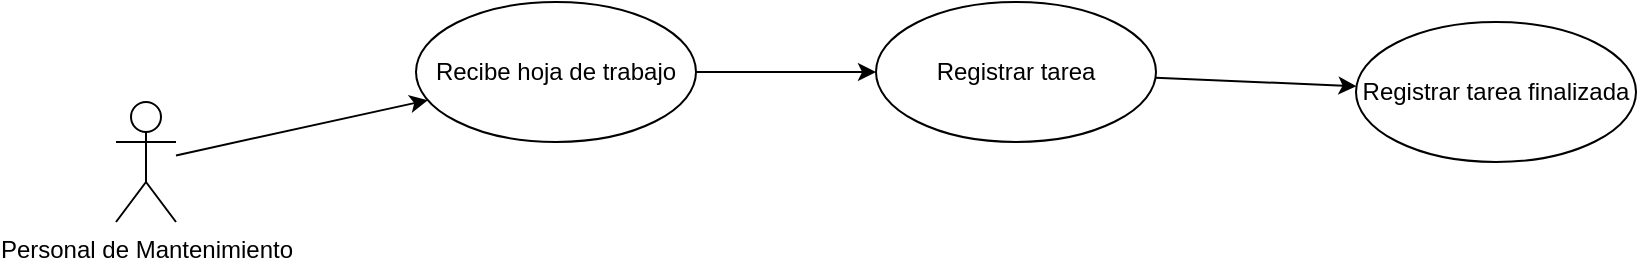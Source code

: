 <mxfile>
    <diagram id="AwMIQz3zucmbuRs1G9ja" name="Page-1">
        <mxGraphModel dx="1130" dy="523" grid="1" gridSize="10" guides="1" tooltips="1" connect="1" arrows="1" fold="1" page="1" pageScale="1" pageWidth="850" pageHeight="1100" math="0" shadow="0">
            <root>
                <mxCell id="0"/>
                <mxCell id="1" parent="0"/>
                <mxCell id="4" style="edgeStyle=none;html=1;" parent="1" source="2" target="3" edge="1">
                    <mxGeometry relative="1" as="geometry"/>
                </mxCell>
                <mxCell id="2" value="Personal de Mantenimiento" style="shape=umlActor;verticalLabelPosition=bottom;verticalAlign=top;html=1;" parent="1" vertex="1">
                    <mxGeometry x="70" y="160" width="30" height="60" as="geometry"/>
                </mxCell>
                <mxCell id="6" style="edgeStyle=none;html=1;" parent="1" source="3" target="5" edge="1">
                    <mxGeometry relative="1" as="geometry"/>
                </mxCell>
                <mxCell id="3" value="Recibe hoja de trabajo" style="ellipse;whiteSpace=wrap;html=1;" parent="1" vertex="1">
                    <mxGeometry x="220" y="110" width="140" height="70" as="geometry"/>
                </mxCell>
                <mxCell id="8" style="edgeStyle=none;html=1;" parent="1" source="5" target="7" edge="1">
                    <mxGeometry relative="1" as="geometry"/>
                </mxCell>
                <mxCell id="5" value="Registrar tarea" style="ellipse;whiteSpace=wrap;html=1;" parent="1" vertex="1">
                    <mxGeometry x="450" y="110" width="140" height="70" as="geometry"/>
                </mxCell>
                <mxCell id="7" value="Registrar tarea finalizada" style="ellipse;whiteSpace=wrap;html=1;" parent="1" vertex="1">
                    <mxGeometry x="690" y="120" width="140" height="70" as="geometry"/>
                </mxCell>
            </root>
        </mxGraphModel>
    </diagram>
</mxfile>